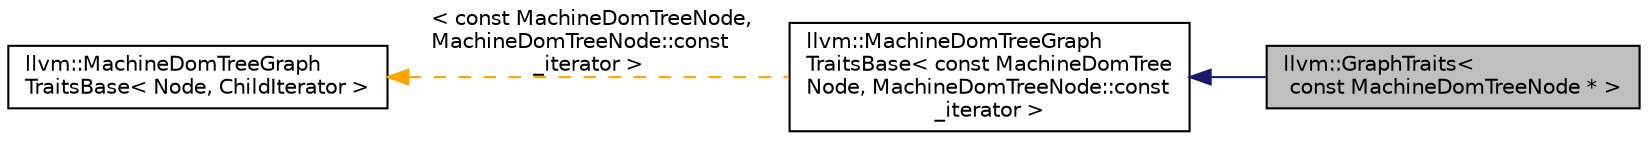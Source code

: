 digraph "llvm::GraphTraits&lt; const MachineDomTreeNode * &gt;"
{
 // LATEX_PDF_SIZE
  bgcolor="transparent";
  edge [fontname="Helvetica",fontsize="10",labelfontname="Helvetica",labelfontsize="10"];
  node [fontname="Helvetica",fontsize="10",shape=record];
  rankdir="LR";
  Node1 [label="llvm::GraphTraits\<\l const MachineDomTreeNode * \>",height=0.2,width=0.4,color="black", fillcolor="grey75", style="filled", fontcolor="black",tooltip=" "];
  Node2 -> Node1 [dir="back",color="midnightblue",fontsize="10",style="solid",fontname="Helvetica"];
  Node2 [label="llvm::MachineDomTreeGraph\lTraitsBase\< const MachineDomTree\lNode, MachineDomTreeNode::const\l_iterator \>",height=0.2,width=0.4,color="black",URL="$structllvm_1_1MachineDomTreeGraphTraitsBase.html",tooltip=" "];
  Node3 -> Node2 [dir="back",color="orange",fontsize="10",style="dashed",label=" \< const MachineDomTreeNode,\l MachineDomTreeNode::const\l_iterator \>" ,fontname="Helvetica"];
  Node3 [label="llvm::MachineDomTreeGraph\lTraitsBase\< Node, ChildIterator \>",height=0.2,width=0.4,color="black",URL="$structllvm_1_1MachineDomTreeGraphTraitsBase.html",tooltip="DominatorTree GraphTraits specialization so the DominatorTree can be iterable by generic graph iterat..."];
}

